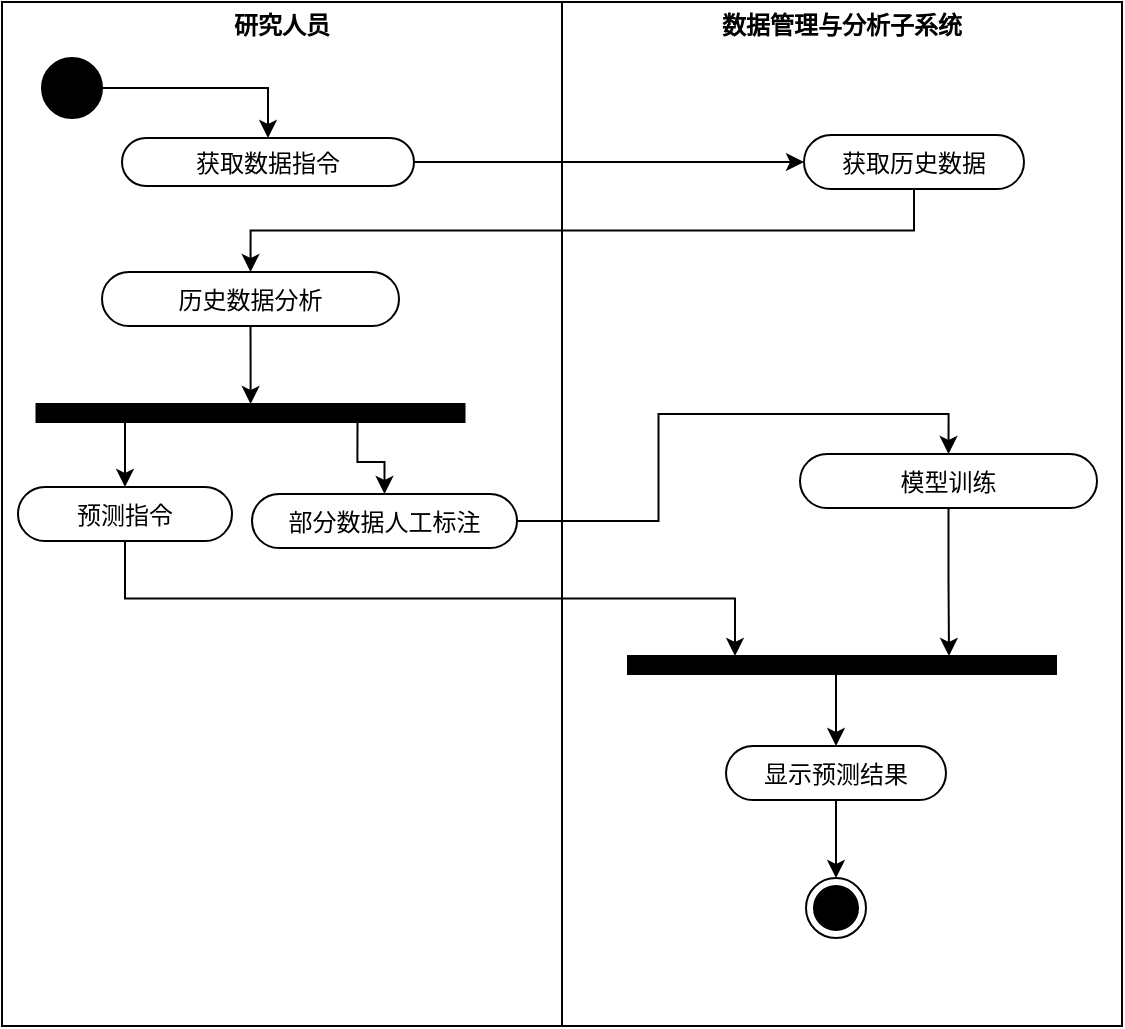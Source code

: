 <mxfile version="27.2.0">
  <diagram name="Page-1" id="fMtk5X_IOWKL1yD5KJsa">
    <mxGraphModel dx="1026" dy="607" grid="0" gridSize="10" guides="1" tooltips="1" connect="1" arrows="1" fold="1" page="1" pageScale="1" pageWidth="2000" pageHeight="1000" math="0" shadow="0">
      <root>
        <mxCell id="0" />
        <mxCell id="1" parent="0" />
        <mxCell id="Pg6_A9XEx0t3s5VY6EGh-1" value="研究人员" style="swimlane;whiteSpace=wrap;startSize=23;strokeColor=default;swimlaneLine=0;" parent="1" vertex="1">
          <mxGeometry x="345" y="94" width="280" height="512" as="geometry" />
        </mxCell>
        <mxCell id="Pg6_A9XEx0t3s5VY6EGh-3" value="获取数据指令" style="rounded=1;arcSize=50;" parent="Pg6_A9XEx0t3s5VY6EGh-1" vertex="1">
          <mxGeometry x="60" y="68" width="146" height="24" as="geometry" />
        </mxCell>
        <mxCell id="Pg6_A9XEx0t3s5VY6EGh-4" style="edgeStyle=orthogonalEdgeStyle;rounded=0;orthogonalLoop=1;jettySize=auto;html=1;entryX=0.5;entryY=0;entryDx=0;entryDy=0;" parent="Pg6_A9XEx0t3s5VY6EGh-1" source="Pg6_A9XEx0t3s5VY6EGh-5" target="Pg6_A9XEx0t3s5VY6EGh-3" edge="1">
          <mxGeometry relative="1" as="geometry">
            <mxPoint x="115" y="85.039" as="targetPoint" />
          </mxGeometry>
        </mxCell>
        <mxCell id="Pg6_A9XEx0t3s5VY6EGh-5" value="" style="ellipse;whiteSpace=wrap;html=1;aspect=fixed;fillColor=#000000;" parent="Pg6_A9XEx0t3s5VY6EGh-1" vertex="1">
          <mxGeometry x="20" y="28" width="30" height="30" as="geometry" />
        </mxCell>
        <mxCell id="Pg6_A9XEx0t3s5VY6EGh-61" style="edgeStyle=orthogonalEdgeStyle;rounded=0;orthogonalLoop=1;jettySize=auto;html=1;exitX=0.5;exitY=1;exitDx=0;exitDy=0;" parent="Pg6_A9XEx0t3s5VY6EGh-1" source="Pg6_A9XEx0t3s5VY6EGh-36" target="cZTKXp0azghDMBnvAzp8-1" edge="1">
          <mxGeometry relative="1" as="geometry" />
        </mxCell>
        <mxCell id="Pg6_A9XEx0t3s5VY6EGh-36" value="历史数据分析" style="rounded=1;arcSize=50;" parent="Pg6_A9XEx0t3s5VY6EGh-1" vertex="1">
          <mxGeometry x="50" y="135" width="148.5" height="27" as="geometry" />
        </mxCell>
        <mxCell id="Pg6_A9XEx0t3s5VY6EGh-37" value="部分数据人工标注" style="rounded=1;arcSize=50;" parent="Pg6_A9XEx0t3s5VY6EGh-1" vertex="1">
          <mxGeometry x="125" y="246" width="132.5" height="27" as="geometry" />
        </mxCell>
        <mxCell id="Pg6_A9XEx0t3s5VY6EGh-62" value="预测指令" style="rounded=1;arcSize=50;" parent="Pg6_A9XEx0t3s5VY6EGh-1" vertex="1">
          <mxGeometry x="8" y="242.5" width="107" height="27" as="geometry" />
        </mxCell>
        <mxCell id="cZTKXp0azghDMBnvAzp8-3" style="edgeStyle=orthogonalEdgeStyle;rounded=0;orthogonalLoop=1;jettySize=auto;html=1;exitX=0.75;exitY=1;exitDx=0;exitDy=0;" edge="1" parent="Pg6_A9XEx0t3s5VY6EGh-1" source="cZTKXp0azghDMBnvAzp8-1" target="Pg6_A9XEx0t3s5VY6EGh-37">
          <mxGeometry relative="1" as="geometry" />
        </mxCell>
        <mxCell id="cZTKXp0azghDMBnvAzp8-4" style="edgeStyle=orthogonalEdgeStyle;rounded=0;orthogonalLoop=1;jettySize=auto;html=1;exitX=0.25;exitY=1;exitDx=0;exitDy=0;entryX=0.5;entryY=0;entryDx=0;entryDy=0;" edge="1" parent="Pg6_A9XEx0t3s5VY6EGh-1" source="cZTKXp0azghDMBnvAzp8-1" target="Pg6_A9XEx0t3s5VY6EGh-62">
          <mxGeometry relative="1" as="geometry" />
        </mxCell>
        <mxCell id="cZTKXp0azghDMBnvAzp8-1" value="" style="rounded=0;whiteSpace=wrap;html=1;fillColor=#000000;" vertex="1" parent="Pg6_A9XEx0t3s5VY6EGh-1">
          <mxGeometry x="17.25" y="201" width="214" height="9" as="geometry" />
        </mxCell>
        <mxCell id="Pg6_A9XEx0t3s5VY6EGh-46" value="数据管理与分析子系统" style="swimlane;whiteSpace=wrap;swimlaneLine=0;startSize=23;" parent="1" vertex="1">
          <mxGeometry x="625" y="94" width="280" height="512" as="geometry">
            <mxRectangle x="730" y="34" width="95" height="26" as="alternateBounds" />
          </mxGeometry>
        </mxCell>
        <mxCell id="Pg6_A9XEx0t3s5VY6EGh-30" value="获取历史数据" style="rounded=1;arcSize=50;" parent="Pg6_A9XEx0t3s5VY6EGh-46" vertex="1">
          <mxGeometry x="121" y="66.5" width="110" height="27" as="geometry" />
        </mxCell>
        <mxCell id="Pg6_A9XEx0t3s5VY6EGh-8" value="显示预测结果" style="rounded=1;arcSize=50;" parent="Pg6_A9XEx0t3s5VY6EGh-46" vertex="1">
          <mxGeometry x="82" y="372" width="110" height="27" as="geometry" />
        </mxCell>
        <mxCell id="Pg6_A9XEx0t3s5VY6EGh-31" style="edgeStyle=orthogonalEdgeStyle;rounded=0;orthogonalLoop=1;jettySize=auto;html=1;exitX=0.5;exitY=1;exitDx=0;exitDy=0;entryX=0.5;entryY=0;entryDx=0;entryDy=0;" parent="Pg6_A9XEx0t3s5VY6EGh-46" source="cZTKXp0azghDMBnvAzp8-5" target="Pg6_A9XEx0t3s5VY6EGh-8" edge="1">
          <mxGeometry relative="1" as="geometry">
            <mxPoint x="109" y="336" as="sourcePoint" />
          </mxGeometry>
        </mxCell>
        <mxCell id="Pg6_A9XEx0t3s5VY6EGh-65" style="edgeStyle=orthogonalEdgeStyle;rounded=0;orthogonalLoop=1;jettySize=auto;html=1;entryX=0.75;entryY=0;entryDx=0;entryDy=0;" parent="Pg6_A9XEx0t3s5VY6EGh-46" source="Pg6_A9XEx0t3s5VY6EGh-63" target="cZTKXp0azghDMBnvAzp8-5" edge="1">
          <mxGeometry relative="1" as="geometry">
            <mxPoint x="109" y="306" as="targetPoint" />
          </mxGeometry>
        </mxCell>
        <mxCell id="Pg6_A9XEx0t3s5VY6EGh-63" value="模型训练" style="rounded=1;arcSize=50;" parent="Pg6_A9XEx0t3s5VY6EGh-46" vertex="1">
          <mxGeometry x="119" y="226" width="148.5" height="27" as="geometry" />
        </mxCell>
        <mxCell id="Pg6_A9XEx0t3s5VY6EGh-6" value="" style="ellipse;shape=endState;fillColor=#000000;strokeColor=#000000;" parent="Pg6_A9XEx0t3s5VY6EGh-46" vertex="1">
          <mxGeometry x="122" y="438" width="30" height="30" as="geometry" />
        </mxCell>
        <mxCell id="Pg6_A9XEx0t3s5VY6EGh-7" style="edgeStyle=orthogonalEdgeStyle;rounded=0;orthogonalLoop=1;jettySize=auto;html=1;exitX=0.5;exitY=1;exitDx=0;exitDy=0;entryX=0.5;entryY=0;entryDx=0;entryDy=0;" parent="Pg6_A9XEx0t3s5VY6EGh-46" source="Pg6_A9XEx0t3s5VY6EGh-8" target="Pg6_A9XEx0t3s5VY6EGh-6" edge="1">
          <mxGeometry relative="1" as="geometry">
            <mxPoint x="-168" y="595" as="targetPoint" />
          </mxGeometry>
        </mxCell>
        <mxCell id="cZTKXp0azghDMBnvAzp8-5" value="" style="rounded=0;whiteSpace=wrap;html=1;fillColor=#000000;" vertex="1" parent="Pg6_A9XEx0t3s5VY6EGh-46">
          <mxGeometry x="33" y="327" width="214" height="9" as="geometry" />
        </mxCell>
        <mxCell id="Pg6_A9XEx0t3s5VY6EGh-58" style="edgeStyle=orthogonalEdgeStyle;rounded=0;orthogonalLoop=1;jettySize=auto;html=1;entryX=0.5;entryY=0;entryDx=0;entryDy=0;" parent="1" source="Pg6_A9XEx0t3s5VY6EGh-37" target="Pg6_A9XEx0t3s5VY6EGh-63" edge="1">
          <mxGeometry relative="1" as="geometry">
            <mxPoint x="786" y="394" as="targetPoint" />
          </mxGeometry>
        </mxCell>
        <mxCell id="Pg6_A9XEx0t3s5VY6EGh-27" style="edgeStyle=orthogonalEdgeStyle;rounded=0;orthogonalLoop=1;jettySize=auto;html=1;exitX=1;exitY=0.5;exitDx=0;exitDy=0;entryX=0;entryY=0.5;entryDx=0;entryDy=0;" parent="1" source="Pg6_A9XEx0t3s5VY6EGh-3" target="Pg6_A9XEx0t3s5VY6EGh-30" edge="1">
          <mxGeometry relative="1" as="geometry">
            <mxPoint x="491.174" y="344.356" as="targetPoint" />
            <mxPoint x="491.5" y="316.5" as="sourcePoint" />
          </mxGeometry>
        </mxCell>
        <mxCell id="Pg6_A9XEx0t3s5VY6EGh-29" style="edgeStyle=orthogonalEdgeStyle;rounded=0;orthogonalLoop=1;jettySize=auto;html=1;exitX=0.5;exitY=1;exitDx=0;exitDy=0;entryX=0.5;entryY=0;entryDx=0;entryDy=0;" parent="1" source="Pg6_A9XEx0t3s5VY6EGh-30" target="Pg6_A9XEx0t3s5VY6EGh-36" edge="1">
          <mxGeometry relative="1" as="geometry">
            <mxPoint x="491.5" y="374" as="targetPoint" />
          </mxGeometry>
        </mxCell>
        <mxCell id="Pg6_A9XEx0t3s5VY6EGh-66" style="edgeStyle=orthogonalEdgeStyle;rounded=0;orthogonalLoop=1;jettySize=auto;html=1;entryX=0.25;entryY=0;entryDx=0;entryDy=0;exitX=0.5;exitY=1;exitDx=0;exitDy=0;" parent="1" source="Pg6_A9XEx0t3s5VY6EGh-62" target="cZTKXp0azghDMBnvAzp8-5" edge="1">
          <mxGeometry relative="1" as="geometry">
            <mxPoint x="719" y="415" as="targetPoint" />
          </mxGeometry>
        </mxCell>
      </root>
    </mxGraphModel>
  </diagram>
</mxfile>
